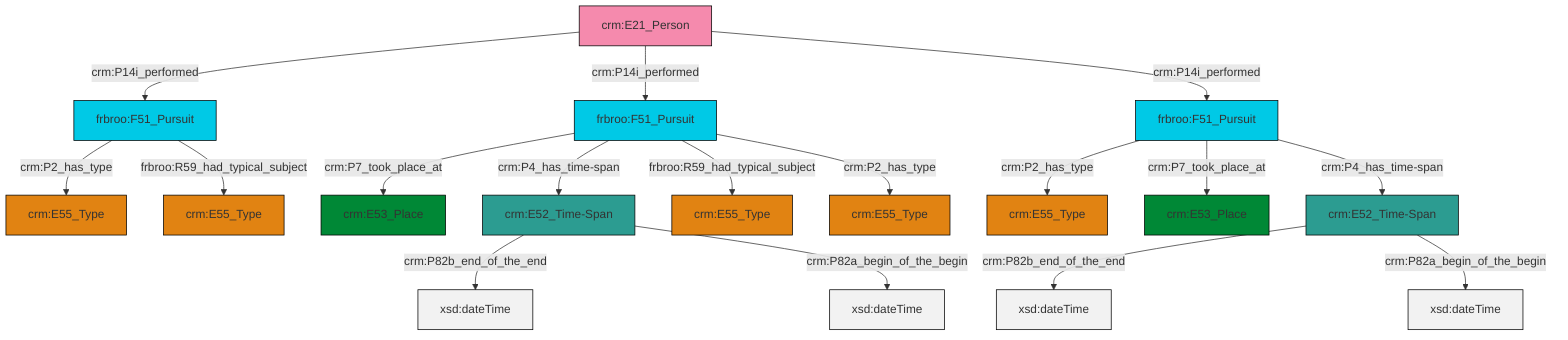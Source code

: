 graph TD
classDef Literal fill:#f2f2f2,stroke:#000000;
classDef CRM_Entity fill:#FFFFFF,stroke:#000000;
classDef Temporal_Entity fill:#00C9E6, stroke:#000000;
classDef Type fill:#E18312, stroke:#000000;
classDef Time-Span fill:#2C9C91, stroke:#000000;
classDef Appellation fill:#FFEB7F, stroke:#000000;
classDef Place fill:#008836, stroke:#000000;
classDef Persistent_Item fill:#B266B2, stroke:#000000;
classDef Conceptual_Object fill:#FFD700, stroke:#000000;
classDef Physical_Thing fill:#D2B48C, stroke:#000000;
classDef Actor fill:#f58aad, stroke:#000000;
classDef PC_Classes fill:#4ce600, stroke:#000000;
classDef Multi fill:#cccccc,stroke:#000000;

0["frbroo:F51_Pursuit"]:::Temporal_Entity -->|crm:P2_has_type| 1["crm:E55_Type"]:::Type
8["crm:E52_Time-Span"]:::Time-Span -->|crm:P82b_end_of_the_end| 9[xsd:dateTime]:::Literal
10["frbroo:F51_Pursuit"]:::Temporal_Entity -->|crm:P2_has_type| 4["crm:E55_Type"]:::Type
2["crm:E52_Time-Span"]:::Time-Span -->|crm:P82b_end_of_the_end| 15[xsd:dateTime]:::Literal
8["crm:E52_Time-Span"]:::Time-Span -->|crm:P82a_begin_of_the_begin| 16[xsd:dateTime]:::Literal
18["frbroo:F51_Pursuit"]:::Temporal_Entity -->|crm:P7_took_place_at| 19["crm:E53_Place"]:::Place
18["frbroo:F51_Pursuit"]:::Temporal_Entity -->|crm:P4_has_time-span| 2["crm:E52_Time-Span"]:::Time-Span
18["frbroo:F51_Pursuit"]:::Temporal_Entity -->|frbroo:R59_had_typical_subject| 21["crm:E55_Type"]:::Type
11["crm:E21_Person"]:::Actor -->|crm:P14i_performed| 0["frbroo:F51_Pursuit"]:::Temporal_Entity
2["crm:E52_Time-Span"]:::Time-Span -->|crm:P82a_begin_of_the_begin| 23[xsd:dateTime]:::Literal
11["crm:E21_Person"]:::Actor -->|crm:P14i_performed| 18["frbroo:F51_Pursuit"]:::Temporal_Entity
0["frbroo:F51_Pursuit"]:::Temporal_Entity -->|frbroo:R59_had_typical_subject| 13["crm:E55_Type"]:::Type
11["crm:E21_Person"]:::Actor -->|crm:P14i_performed| 10["frbroo:F51_Pursuit"]:::Temporal_Entity
10["frbroo:F51_Pursuit"]:::Temporal_Entity -->|crm:P7_took_place_at| 28["crm:E53_Place"]:::Place
10["frbroo:F51_Pursuit"]:::Temporal_Entity -->|crm:P4_has_time-span| 8["crm:E52_Time-Span"]:::Time-Span
18["frbroo:F51_Pursuit"]:::Temporal_Entity -->|crm:P2_has_type| 6["crm:E55_Type"]:::Type